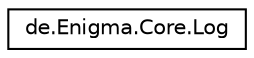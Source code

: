digraph "Grafische Darstellung der Klassenhierarchie"
{
  edge [fontname="Helvetica",fontsize="10",labelfontname="Helvetica",labelfontsize="10"];
  node [fontname="Helvetica",fontsize="10",shape=record];
  rankdir="LR";
  Node0 [label="de.Enigma.Core.Log",height=0.2,width=0.4,color="black", fillcolor="white", style="filled",URL="$classde_1_1_enigma_1_1_core_1_1_log.html",tooltip="Logger Klasse die eine in C++ geschriebene .dll einbindet, um die Logs zu schreiben. "];
}
